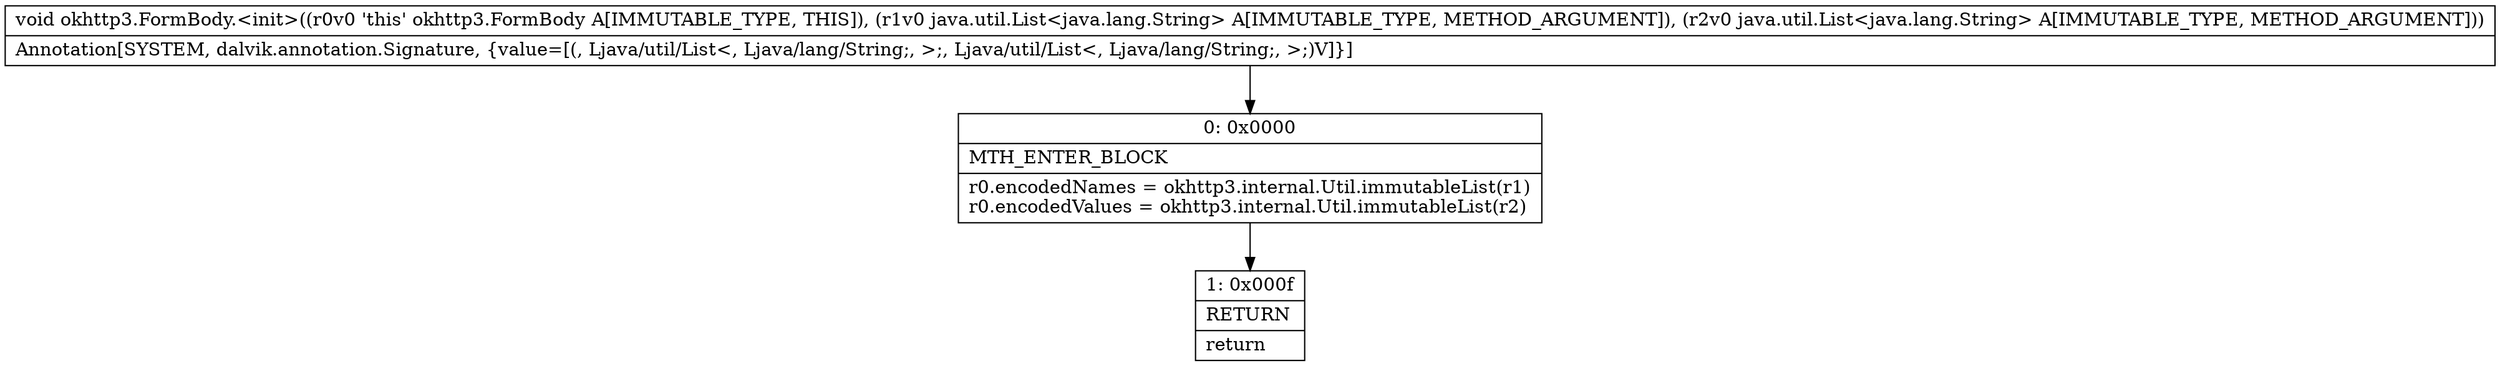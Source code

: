 digraph "CFG forokhttp3.FormBody.\<init\>(Ljava\/util\/List;Ljava\/util\/List;)V" {
Node_0 [shape=record,label="{0\:\ 0x0000|MTH_ENTER_BLOCK\l|r0.encodedNames = okhttp3.internal.Util.immutableList(r1)\lr0.encodedValues = okhttp3.internal.Util.immutableList(r2)\l}"];
Node_1 [shape=record,label="{1\:\ 0x000f|RETURN\l|return\l}"];
MethodNode[shape=record,label="{void okhttp3.FormBody.\<init\>((r0v0 'this' okhttp3.FormBody A[IMMUTABLE_TYPE, THIS]), (r1v0 java.util.List\<java.lang.String\> A[IMMUTABLE_TYPE, METHOD_ARGUMENT]), (r2v0 java.util.List\<java.lang.String\> A[IMMUTABLE_TYPE, METHOD_ARGUMENT]))  | Annotation[SYSTEM, dalvik.annotation.Signature, \{value=[(, Ljava\/util\/List\<, Ljava\/lang\/String;, \>;, Ljava\/util\/List\<, Ljava\/lang\/String;, \>;)V]\}]\l}"];
MethodNode -> Node_0;
Node_0 -> Node_1;
}

